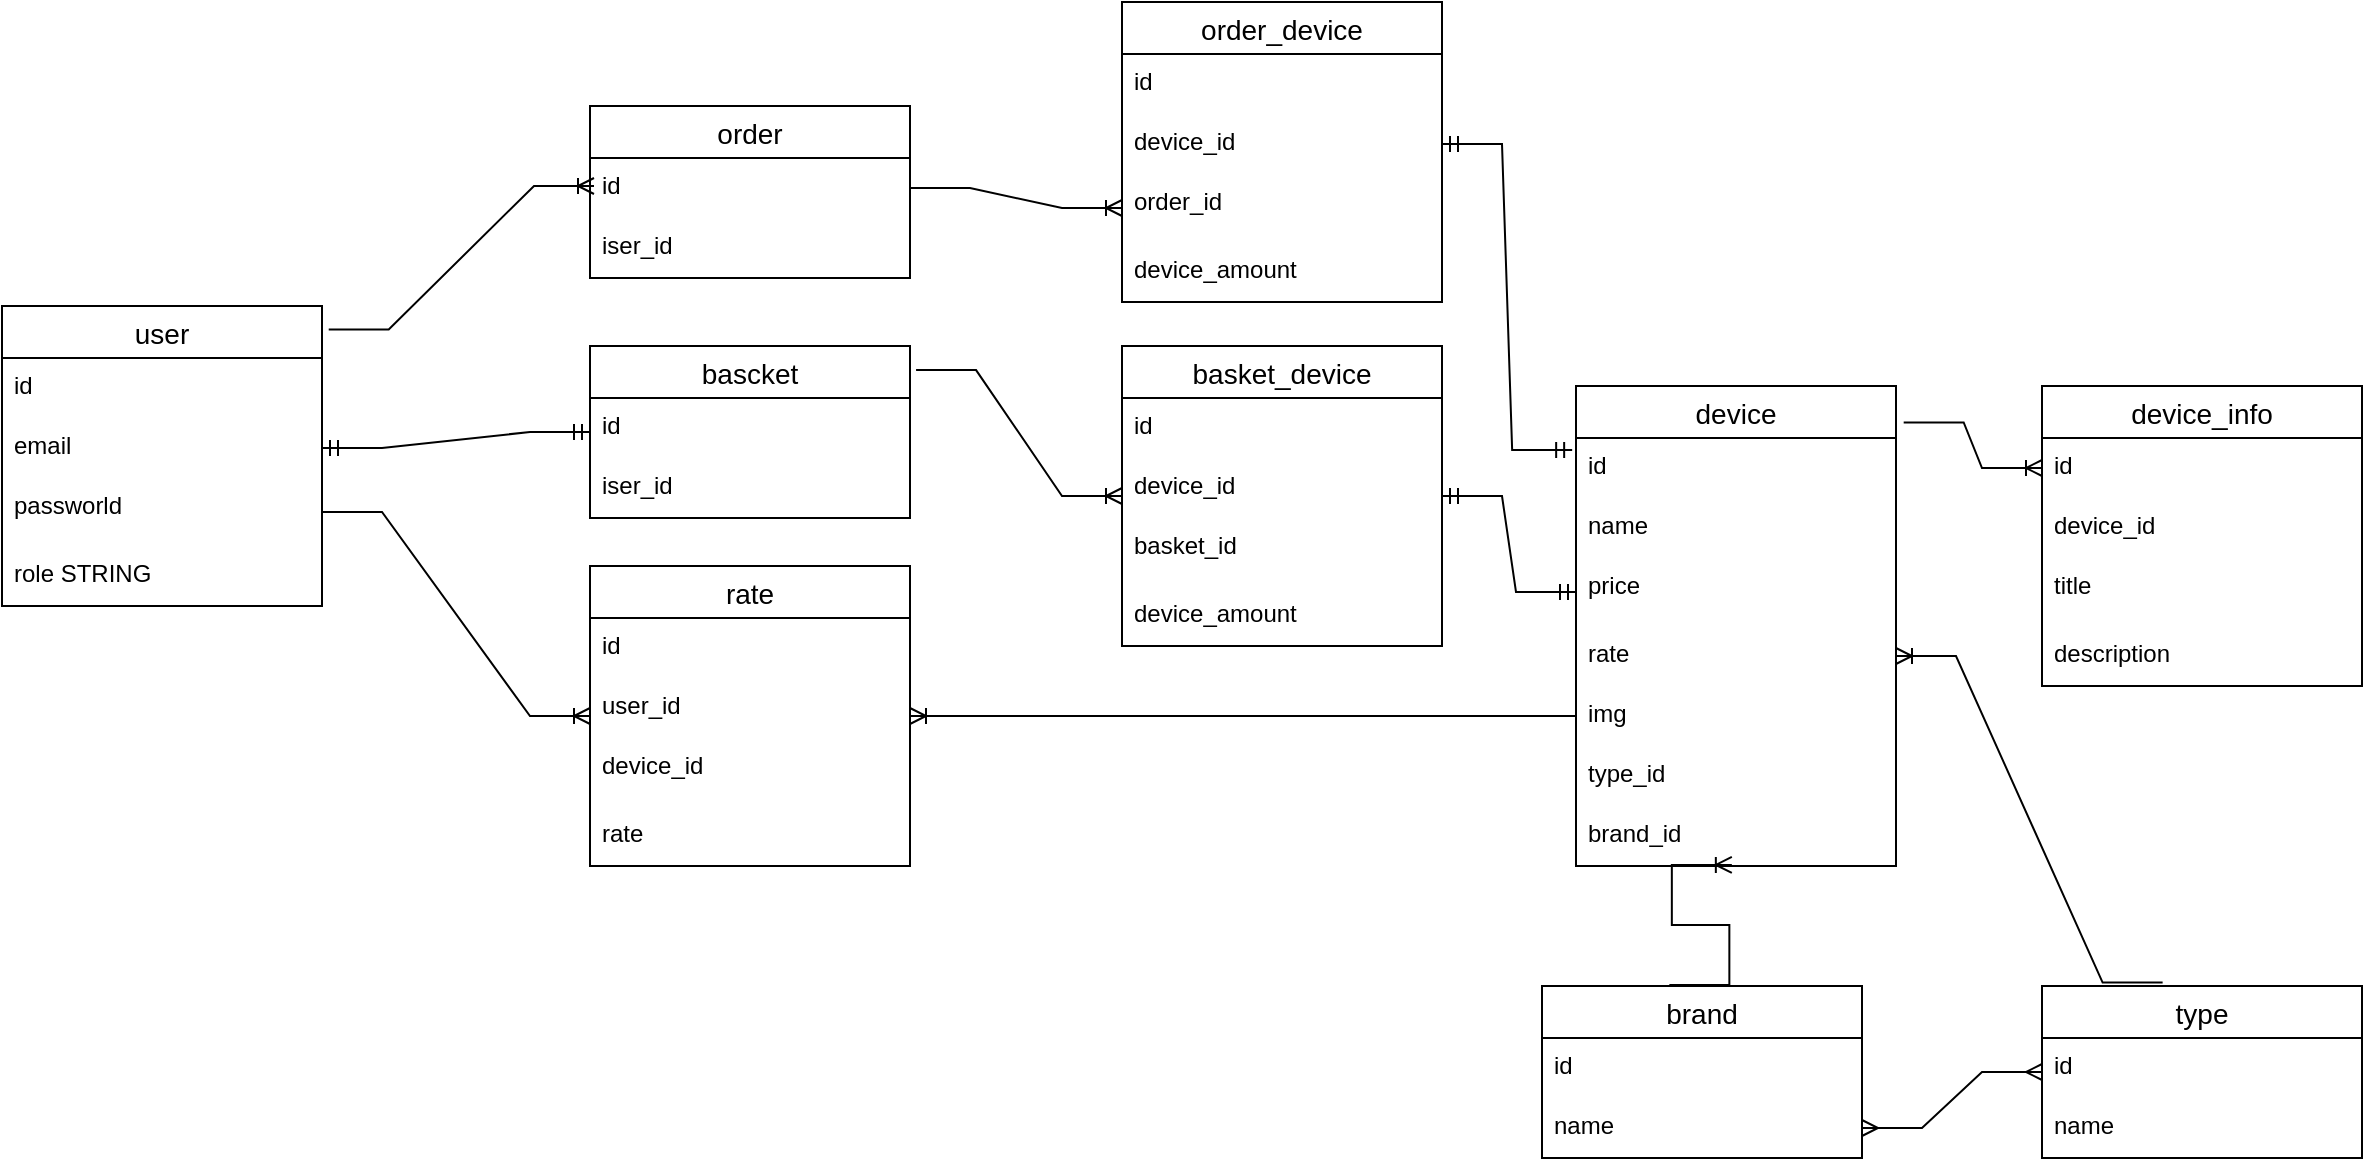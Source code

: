 <mxfile version="18.0.0" type="device"><diagram id="hZeRhW0D8goVzrU_EnbR" name="Page-1"><mxGraphModel dx="1479" dy="544" grid="1" gridSize="10" guides="1" tooltips="1" connect="1" arrows="1" fold="1" page="1" pageScale="1" pageWidth="827" pageHeight="1169" math="0" shadow="0"><root><mxCell id="0"/><mxCell id="1" parent="0"/><mxCell id="SUFD0tpNF5tw418baIag-1" value="user" style="swimlane;fontStyle=0;childLayout=stackLayout;horizontal=1;startSize=26;horizontalStack=0;resizeParent=1;resizeParentMax=0;resizeLast=0;collapsible=1;marginBottom=0;align=center;fontSize=14;" parent="1" vertex="1"><mxGeometry x="40" y="180" width="160" height="150" as="geometry"/></mxCell><mxCell id="SUFD0tpNF5tw418baIag-2" value="id" style="text;strokeColor=none;fillColor=none;spacingLeft=4;spacingRight=4;overflow=hidden;rotatable=0;points=[[0,0.5],[1,0.5]];portConstraint=eastwest;fontSize=12;" parent="SUFD0tpNF5tw418baIag-1" vertex="1"><mxGeometry y="26" width="160" height="30" as="geometry"/></mxCell><mxCell id="SUFD0tpNF5tw418baIag-3" value="email" style="text;strokeColor=none;fillColor=none;spacingLeft=4;spacingRight=4;overflow=hidden;rotatable=0;points=[[0,0.5],[1,0.5]];portConstraint=eastwest;fontSize=12;" parent="SUFD0tpNF5tw418baIag-1" vertex="1"><mxGeometry y="56" width="160" height="30" as="geometry"/></mxCell><mxCell id="SUFD0tpNF5tw418baIag-5" value="passworld" style="text;strokeColor=none;fillColor=none;spacingLeft=4;spacingRight=4;overflow=hidden;rotatable=0;points=[[0,0.5],[1,0.5]];portConstraint=eastwest;fontSize=12;" parent="SUFD0tpNF5tw418baIag-1" vertex="1"><mxGeometry y="86" width="160" height="34" as="geometry"/></mxCell><mxCell id="SUFD0tpNF5tw418baIag-4" value="role STRING" style="text;strokeColor=none;fillColor=none;spacingLeft=4;spacingRight=4;overflow=hidden;rotatable=0;points=[[0,0.5],[1,0.5]];portConstraint=eastwest;fontSize=12;" parent="SUFD0tpNF5tw418baIag-1" vertex="1"><mxGeometry y="120" width="160" height="30" as="geometry"/></mxCell><mxCell id="SUFD0tpNF5tw418baIag-6" value="bascket" style="swimlane;fontStyle=0;childLayout=stackLayout;horizontal=1;startSize=26;horizontalStack=0;resizeParent=1;resizeParentMax=0;resizeLast=0;collapsible=1;marginBottom=0;align=center;fontSize=14;" parent="1" vertex="1"><mxGeometry x="334" y="200" width="160" height="86" as="geometry"/></mxCell><mxCell id="SUFD0tpNF5tw418baIag-7" value="id" style="text;strokeColor=none;fillColor=none;spacingLeft=4;spacingRight=4;overflow=hidden;rotatable=0;points=[[0,0.5],[1,0.5]];portConstraint=eastwest;fontSize=12;" parent="SUFD0tpNF5tw418baIag-6" vertex="1"><mxGeometry y="26" width="160" height="30" as="geometry"/></mxCell><mxCell id="SUFD0tpNF5tw418baIag-8" value="iser_id" style="text;strokeColor=none;fillColor=none;spacingLeft=4;spacingRight=4;overflow=hidden;rotatable=0;points=[[0,0.5],[1,0.5]];portConstraint=eastwest;fontSize=12;" parent="SUFD0tpNF5tw418baIag-6" vertex="1"><mxGeometry y="56" width="160" height="30" as="geometry"/></mxCell><mxCell id="SUFD0tpNF5tw418baIag-11" value="" style="edgeStyle=entityRelationEdgeStyle;fontSize=12;html=1;endArrow=ERmandOne;startArrow=ERmandOne;rounded=0;exitX=1;exitY=0.5;exitDx=0;exitDy=0;" parent="1" source="SUFD0tpNF5tw418baIag-3" target="SUFD0tpNF5tw418baIag-6" edge="1"><mxGeometry width="100" height="100" relative="1" as="geometry"><mxPoint x="314" y="370" as="sourcePoint"/><mxPoint x="414" y="270" as="targetPoint"/></mxGeometry></mxCell><mxCell id="SUFD0tpNF5tw418baIag-14" value="device" style="swimlane;fontStyle=0;childLayout=stackLayout;horizontal=1;startSize=26;horizontalStack=0;resizeParent=1;resizeParentMax=0;resizeLast=0;collapsible=1;marginBottom=0;align=center;fontSize=14;" parent="1" vertex="1"><mxGeometry x="827" y="220" width="160" height="240" as="geometry"/></mxCell><mxCell id="SUFD0tpNF5tw418baIag-15" value="id" style="text;strokeColor=none;fillColor=none;spacingLeft=4;spacingRight=4;overflow=hidden;rotatable=0;points=[[0,0.5],[1,0.5]];portConstraint=eastwest;fontSize=12;" parent="SUFD0tpNF5tw418baIag-14" vertex="1"><mxGeometry y="26" width="160" height="30" as="geometry"/></mxCell><mxCell id="SUFD0tpNF5tw418baIag-16" value="name" style="text;strokeColor=none;fillColor=none;spacingLeft=4;spacingRight=4;overflow=hidden;rotatable=0;points=[[0,0.5],[1,0.5]];portConstraint=eastwest;fontSize=12;" parent="SUFD0tpNF5tw418baIag-14" vertex="1"><mxGeometry y="56" width="160" height="30" as="geometry"/></mxCell><mxCell id="SUFD0tpNF5tw418baIag-17" value="price" style="text;strokeColor=none;fillColor=none;spacingLeft=4;spacingRight=4;overflow=hidden;rotatable=0;points=[[0,0.5],[1,0.5]];portConstraint=eastwest;fontSize=12;" parent="SUFD0tpNF5tw418baIag-14" vertex="1"><mxGeometry y="86" width="160" height="34" as="geometry"/></mxCell><mxCell id="SUFD0tpNF5tw418baIag-21" value="rate" style="text;strokeColor=none;fillColor=none;spacingLeft=4;spacingRight=4;overflow=hidden;rotatable=0;points=[[0,0.5],[1,0.5]];portConstraint=eastwest;fontSize=12;" parent="SUFD0tpNF5tw418baIag-14" vertex="1"><mxGeometry y="120" width="160" height="30" as="geometry"/></mxCell><mxCell id="SUFD0tpNF5tw418baIag-23" value="img" style="text;strokeColor=none;fillColor=none;spacingLeft=4;spacingRight=4;overflow=hidden;rotatable=0;points=[[0,0.5],[1,0.5]];portConstraint=eastwest;fontSize=12;" parent="SUFD0tpNF5tw418baIag-14" vertex="1"><mxGeometry y="150" width="160" height="30" as="geometry"/></mxCell><mxCell id="SUFD0tpNF5tw418baIag-24" value="type_id" style="text;strokeColor=none;fillColor=none;spacingLeft=4;spacingRight=4;overflow=hidden;rotatable=0;points=[[0,0.5],[1,0.5]];portConstraint=eastwest;fontSize=12;" parent="SUFD0tpNF5tw418baIag-14" vertex="1"><mxGeometry y="180" width="160" height="30" as="geometry"/></mxCell><mxCell id="SUFD0tpNF5tw418baIag-22" value="brand_id" style="text;strokeColor=none;fillColor=none;spacingLeft=4;spacingRight=4;overflow=hidden;rotatable=0;points=[[0,0.5],[1,0.5]];portConstraint=eastwest;fontSize=12;" parent="SUFD0tpNF5tw418baIag-14" vertex="1"><mxGeometry y="210" width="160" height="30" as="geometry"/></mxCell><mxCell id="SUFD0tpNF5tw418baIag-25" value="type" style="swimlane;fontStyle=0;childLayout=stackLayout;horizontal=1;startSize=26;horizontalStack=0;resizeParent=1;resizeParentMax=0;resizeLast=0;collapsible=1;marginBottom=0;align=center;fontSize=14;" parent="1" vertex="1"><mxGeometry x="1060" y="520" width="160" height="86" as="geometry"/></mxCell><mxCell id="SUFD0tpNF5tw418baIag-26" value="id" style="text;strokeColor=none;fillColor=none;spacingLeft=4;spacingRight=4;overflow=hidden;rotatable=0;points=[[0,0.5],[1,0.5]];portConstraint=eastwest;fontSize=12;" parent="SUFD0tpNF5tw418baIag-25" vertex="1"><mxGeometry y="26" width="160" height="30" as="geometry"/></mxCell><mxCell id="SUFD0tpNF5tw418baIag-27" value="name" style="text;strokeColor=none;fillColor=none;spacingLeft=4;spacingRight=4;overflow=hidden;rotatable=0;points=[[0,0.5],[1,0.5]];portConstraint=eastwest;fontSize=12;" parent="SUFD0tpNF5tw418baIag-25" vertex="1"><mxGeometry y="56" width="160" height="30" as="geometry"/></mxCell><mxCell id="SUFD0tpNF5tw418baIag-30" value="brand" style="swimlane;fontStyle=0;childLayout=stackLayout;horizontal=1;startSize=26;horizontalStack=0;resizeParent=1;resizeParentMax=0;resizeLast=0;collapsible=1;marginBottom=0;align=center;fontSize=14;" parent="1" vertex="1"><mxGeometry x="810" y="520" width="160" height="86" as="geometry"/></mxCell><mxCell id="SUFD0tpNF5tw418baIag-31" value="id" style="text;strokeColor=none;fillColor=none;spacingLeft=4;spacingRight=4;overflow=hidden;rotatable=0;points=[[0,0.5],[1,0.5]];portConstraint=eastwest;fontSize=12;" parent="SUFD0tpNF5tw418baIag-30" vertex="1"><mxGeometry y="26" width="160" height="30" as="geometry"/></mxCell><mxCell id="SUFD0tpNF5tw418baIag-32" value="name" style="text;strokeColor=none;fillColor=none;spacingLeft=4;spacingRight=4;overflow=hidden;rotatable=0;points=[[0,0.5],[1,0.5]];portConstraint=eastwest;fontSize=12;" parent="SUFD0tpNF5tw418baIag-30" vertex="1"><mxGeometry y="56" width="160" height="30" as="geometry"/></mxCell><mxCell id="SUFD0tpNF5tw418baIag-35" value="" style="edgeStyle=entityRelationEdgeStyle;fontSize=12;html=1;endArrow=ERoneToMany;rounded=0;exitX=0.377;exitY=-0.02;exitDx=0;exitDy=0;exitPerimeter=0;entryX=1;entryY=0.5;entryDx=0;entryDy=0;" parent="1" source="SUFD0tpNF5tw418baIag-25" target="SUFD0tpNF5tw418baIag-21" edge="1"><mxGeometry width="100" height="100" relative="1" as="geometry"><mxPoint x="210" y="460" as="sourcePoint"/><mxPoint x="1130" y="410" as="targetPoint"/></mxGeometry></mxCell><mxCell id="SUFD0tpNF5tw418baIag-36" value="" style="edgeStyle=entityRelationEdgeStyle;fontSize=12;html=1;endArrow=ERoneToMany;rounded=0;entryX=0.487;entryY=0.983;entryDx=0;entryDy=0;entryPerimeter=0;exitX=0.398;exitY=-0.006;exitDx=0;exitDy=0;exitPerimeter=0;" parent="1" source="SUFD0tpNF5tw418baIag-30" target="SUFD0tpNF5tw418baIag-22" edge="1"><mxGeometry width="100" height="100" relative="1" as="geometry"><mxPoint x="810" y="510" as="sourcePoint"/><mxPoint x="760" y="580" as="targetPoint"/></mxGeometry></mxCell><mxCell id="SUFD0tpNF5tw418baIag-37" value="" style="edgeStyle=entityRelationEdgeStyle;fontSize=12;html=1;endArrow=ERmany;startArrow=ERmany;rounded=0;exitX=1;exitY=0.5;exitDx=0;exitDy=0;" parent="1" source="SUFD0tpNF5tw418baIag-32" target="SUFD0tpNF5tw418baIag-25" edge="1"><mxGeometry width="100" height="100" relative="1" as="geometry"><mxPoint x="400" y="580" as="sourcePoint"/><mxPoint x="450" y="530" as="targetPoint"/></mxGeometry></mxCell><mxCell id="SUFD0tpNF5tw418baIag-38" value="device_info" style="swimlane;fontStyle=0;childLayout=stackLayout;horizontal=1;startSize=26;horizontalStack=0;resizeParent=1;resizeParentMax=0;resizeLast=0;collapsible=1;marginBottom=0;align=center;fontSize=14;" parent="1" vertex="1"><mxGeometry x="1060" y="220" width="160" height="150" as="geometry"/></mxCell><mxCell id="SUFD0tpNF5tw418baIag-39" value="id" style="text;strokeColor=none;fillColor=none;spacingLeft=4;spacingRight=4;overflow=hidden;rotatable=0;points=[[0,0.5],[1,0.5]];portConstraint=eastwest;fontSize=12;" parent="SUFD0tpNF5tw418baIag-38" vertex="1"><mxGeometry y="26" width="160" height="30" as="geometry"/></mxCell><mxCell id="SUFD0tpNF5tw418baIag-40" value="device_id" style="text;strokeColor=none;fillColor=none;spacingLeft=4;spacingRight=4;overflow=hidden;rotatable=0;points=[[0,0.5],[1,0.5]];portConstraint=eastwest;fontSize=12;" parent="SUFD0tpNF5tw418baIag-38" vertex="1"><mxGeometry y="56" width="160" height="30" as="geometry"/></mxCell><mxCell id="SUFD0tpNF5tw418baIag-41" value="title" style="text;strokeColor=none;fillColor=none;spacingLeft=4;spacingRight=4;overflow=hidden;rotatable=0;points=[[0,0.5],[1,0.5]];portConstraint=eastwest;fontSize=12;" parent="SUFD0tpNF5tw418baIag-38" vertex="1"><mxGeometry y="86" width="160" height="34" as="geometry"/></mxCell><mxCell id="SUFD0tpNF5tw418baIag-42" value="description" style="text;strokeColor=none;fillColor=none;spacingLeft=4;spacingRight=4;overflow=hidden;rotatable=0;points=[[0,0.5],[1,0.5]];portConstraint=eastwest;fontSize=12;" parent="SUFD0tpNF5tw418baIag-38" vertex="1"><mxGeometry y="120" width="160" height="30" as="geometry"/></mxCell><mxCell id="SUFD0tpNF5tw418baIag-43" value="" style="edgeStyle=entityRelationEdgeStyle;fontSize=12;html=1;endArrow=ERoneToMany;rounded=0;exitX=1.024;exitY=0.076;exitDx=0;exitDy=0;exitPerimeter=0;" parent="1" source="SUFD0tpNF5tw418baIag-14" edge="1" target="SUFD0tpNF5tw418baIag-39"><mxGeometry width="100" height="100" relative="1" as="geometry"><mxPoint x="360" y="690" as="sourcePoint"/><mxPoint x="1060" y="220" as="targetPoint"/></mxGeometry></mxCell><mxCell id="SUFD0tpNF5tw418baIag-44" value="basket_device" style="swimlane;fontStyle=0;childLayout=stackLayout;horizontal=1;startSize=26;horizontalStack=0;resizeParent=1;resizeParentMax=0;resizeLast=0;collapsible=1;marginBottom=0;align=center;fontSize=14;" parent="1" vertex="1"><mxGeometry x="600" y="200" width="160" height="150" as="geometry"/></mxCell><mxCell id="SUFD0tpNF5tw418baIag-45" value="id" style="text;strokeColor=none;fillColor=none;spacingLeft=4;spacingRight=4;overflow=hidden;rotatable=0;points=[[0,0.5],[1,0.5]];portConstraint=eastwest;fontSize=12;" parent="SUFD0tpNF5tw418baIag-44" vertex="1"><mxGeometry y="26" width="160" height="30" as="geometry"/></mxCell><mxCell id="SUFD0tpNF5tw418baIag-46" value="device_id" style="text;strokeColor=none;fillColor=none;spacingLeft=4;spacingRight=4;overflow=hidden;rotatable=0;points=[[0,0.5],[1,0.5]];portConstraint=eastwest;fontSize=12;" parent="SUFD0tpNF5tw418baIag-44" vertex="1"><mxGeometry y="56" width="160" height="30" as="geometry"/></mxCell><mxCell id="SUFD0tpNF5tw418baIag-48" value="basket_id" style="text;strokeColor=none;fillColor=none;spacingLeft=4;spacingRight=4;overflow=hidden;rotatable=0;points=[[0,0.5],[1,0.5]];portConstraint=eastwest;fontSize=12;" parent="SUFD0tpNF5tw418baIag-44" vertex="1"><mxGeometry y="86" width="160" height="34" as="geometry"/></mxCell><mxCell id="YWA_Ww9ENnkFtok94tXo-1" value="device_amount" style="text;strokeColor=none;fillColor=none;spacingLeft=4;spacingRight=4;overflow=hidden;rotatable=0;points=[[0,0.5],[1,0.5]];portConstraint=eastwest;fontSize=12;" parent="SUFD0tpNF5tw418baIag-44" vertex="1"><mxGeometry y="120" width="160" height="30" as="geometry"/></mxCell><mxCell id="SUFD0tpNF5tw418baIag-49" value="" style="edgeStyle=entityRelationEdgeStyle;fontSize=12;html=1;endArrow=ERoneToMany;rounded=0;exitX=1.019;exitY=0.14;exitDx=0;exitDy=0;exitPerimeter=0;" parent="1" source="SUFD0tpNF5tw418baIag-6" target="SUFD0tpNF5tw418baIag-44" edge="1"><mxGeometry width="100" height="100" relative="1" as="geometry"><mxPoint x="360" y="390" as="sourcePoint"/><mxPoint x="460" y="290" as="targetPoint"/></mxGeometry></mxCell><mxCell id="SUFD0tpNF5tw418baIag-50" value="" style="edgeStyle=entityRelationEdgeStyle;fontSize=12;html=1;endArrow=ERmandOne;startArrow=ERmandOne;rounded=0;exitX=0;exitY=0.5;exitDx=0;exitDy=0;" parent="1" source="SUFD0tpNF5tw418baIag-17" target="SUFD0tpNF5tw418baIag-44" edge="1"><mxGeometry width="100" height="100" relative="1" as="geometry"><mxPoint x="380" y="390" as="sourcePoint"/><mxPoint x="480" y="290" as="targetPoint"/></mxGeometry></mxCell><mxCell id="SUFD0tpNF5tw418baIag-52" value="rate" style="swimlane;fontStyle=0;childLayout=stackLayout;horizontal=1;startSize=26;horizontalStack=0;resizeParent=1;resizeParentMax=0;resizeLast=0;collapsible=1;marginBottom=0;align=center;fontSize=14;" parent="1" vertex="1"><mxGeometry x="334" y="310" width="160" height="150" as="geometry"/></mxCell><mxCell id="SUFD0tpNF5tw418baIag-53" value="id" style="text;strokeColor=none;fillColor=none;spacingLeft=4;spacingRight=4;overflow=hidden;rotatable=0;points=[[0,0.5],[1,0.5]];portConstraint=eastwest;fontSize=12;" parent="SUFD0tpNF5tw418baIag-52" vertex="1"><mxGeometry y="26" width="160" height="30" as="geometry"/></mxCell><mxCell id="SUFD0tpNF5tw418baIag-54" value="user_id" style="text;strokeColor=none;fillColor=none;spacingLeft=4;spacingRight=4;overflow=hidden;rotatable=0;points=[[0,0.5],[1,0.5]];portConstraint=eastwest;fontSize=12;" parent="SUFD0tpNF5tw418baIag-52" vertex="1"><mxGeometry y="56" width="160" height="30" as="geometry"/></mxCell><mxCell id="SUFD0tpNF5tw418baIag-55" value="device_id" style="text;strokeColor=none;fillColor=none;spacingLeft=4;spacingRight=4;overflow=hidden;rotatable=0;points=[[0,0.5],[1,0.5]];portConstraint=eastwest;fontSize=12;" parent="SUFD0tpNF5tw418baIag-52" vertex="1"><mxGeometry y="86" width="160" height="34" as="geometry"/></mxCell><mxCell id="SUFD0tpNF5tw418baIag-56" value="rate" style="text;strokeColor=none;fillColor=none;spacingLeft=4;spacingRight=4;overflow=hidden;rotatable=0;points=[[0,0.5],[1,0.5]];portConstraint=eastwest;fontSize=12;" parent="SUFD0tpNF5tw418baIag-52" vertex="1"><mxGeometry y="120" width="160" height="30" as="geometry"/></mxCell><mxCell id="SUFD0tpNF5tw418baIag-57" value="" style="edgeStyle=entityRelationEdgeStyle;fontSize=12;html=1;endArrow=ERoneToMany;rounded=0;" parent="1" source="SUFD0tpNF5tw418baIag-5" target="SUFD0tpNF5tw418baIag-52" edge="1"><mxGeometry width="100" height="100" relative="1" as="geometry"><mxPoint x="330" y="460" as="sourcePoint"/><mxPoint x="490" y="420" as="targetPoint"/></mxGeometry></mxCell><mxCell id="SUFD0tpNF5tw418baIag-58" value="" style="edgeStyle=entityRelationEdgeStyle;fontSize=12;html=1;endArrow=ERoneToMany;rounded=0;exitX=0;exitY=0.5;exitDx=0;exitDy=0;" parent="1" source="SUFD0tpNF5tw418baIag-23" target="SUFD0tpNF5tw418baIag-52" edge="1"><mxGeometry width="100" height="100" relative="1" as="geometry"><mxPoint x="510" y="310" as="sourcePoint"/><mxPoint x="430" y="360" as="targetPoint"/></mxGeometry></mxCell><mxCell id="IkXxFlftjOC6oyxYw-Yh-1" value="order" style="swimlane;fontStyle=0;childLayout=stackLayout;horizontal=1;startSize=26;horizontalStack=0;resizeParent=1;resizeParentMax=0;resizeLast=0;collapsible=1;marginBottom=0;align=center;fontSize=14;" vertex="1" parent="1"><mxGeometry x="334" y="80" width="160" height="86" as="geometry"/></mxCell><mxCell id="IkXxFlftjOC6oyxYw-Yh-2" value="id" style="text;strokeColor=none;fillColor=none;spacingLeft=4;spacingRight=4;overflow=hidden;rotatable=0;points=[[0,0.5],[1,0.5]];portConstraint=eastwest;fontSize=12;" vertex="1" parent="IkXxFlftjOC6oyxYw-Yh-1"><mxGeometry y="26" width="160" height="30" as="geometry"/></mxCell><mxCell id="IkXxFlftjOC6oyxYw-Yh-3" value="iser_id" style="text;strokeColor=none;fillColor=none;spacingLeft=4;spacingRight=4;overflow=hidden;rotatable=0;points=[[0,0.5],[1,0.5]];portConstraint=eastwest;fontSize=12;" vertex="1" parent="IkXxFlftjOC6oyxYw-Yh-1"><mxGeometry y="56" width="160" height="30" as="geometry"/></mxCell><mxCell id="IkXxFlftjOC6oyxYw-Yh-4" value="order_device" style="swimlane;fontStyle=0;childLayout=stackLayout;horizontal=1;startSize=26;horizontalStack=0;resizeParent=1;resizeParentMax=0;resizeLast=0;collapsible=1;marginBottom=0;align=center;fontSize=14;" vertex="1" parent="1"><mxGeometry x="600" y="28" width="160" height="150" as="geometry"/></mxCell><mxCell id="IkXxFlftjOC6oyxYw-Yh-5" value="id" style="text;strokeColor=none;fillColor=none;spacingLeft=4;spacingRight=4;overflow=hidden;rotatable=0;points=[[0,0.5],[1,0.5]];portConstraint=eastwest;fontSize=12;" vertex="1" parent="IkXxFlftjOC6oyxYw-Yh-4"><mxGeometry y="26" width="160" height="30" as="geometry"/></mxCell><mxCell id="IkXxFlftjOC6oyxYw-Yh-6" value="device_id" style="text;strokeColor=none;fillColor=none;spacingLeft=4;spacingRight=4;overflow=hidden;rotatable=0;points=[[0,0.5],[1,0.5]];portConstraint=eastwest;fontSize=12;" vertex="1" parent="IkXxFlftjOC6oyxYw-Yh-4"><mxGeometry y="56" width="160" height="30" as="geometry"/></mxCell><mxCell id="IkXxFlftjOC6oyxYw-Yh-7" value="order_id" style="text;strokeColor=none;fillColor=none;spacingLeft=4;spacingRight=4;overflow=hidden;rotatable=0;points=[[0,0.5],[1,0.5]];portConstraint=eastwest;fontSize=12;" vertex="1" parent="IkXxFlftjOC6oyxYw-Yh-4"><mxGeometry y="86" width="160" height="34" as="geometry"/></mxCell><mxCell id="IkXxFlftjOC6oyxYw-Yh-8" value="device_amount" style="text;strokeColor=none;fillColor=none;spacingLeft=4;spacingRight=4;overflow=hidden;rotatable=0;points=[[0,0.5],[1,0.5]];portConstraint=eastwest;fontSize=12;" vertex="1" parent="IkXxFlftjOC6oyxYw-Yh-4"><mxGeometry y="120" width="160" height="30" as="geometry"/></mxCell><mxCell id="IkXxFlftjOC6oyxYw-Yh-10" value="" style="edgeStyle=entityRelationEdgeStyle;fontSize=12;html=1;endArrow=ERoneToMany;rounded=0;entryX=0;entryY=0.5;entryDx=0;entryDy=0;exitX=1;exitY=0.5;exitDx=0;exitDy=0;" edge="1" parent="1" source="IkXxFlftjOC6oyxYw-Yh-2" target="IkXxFlftjOC6oyxYw-Yh-7"><mxGeometry width="100" height="100" relative="1" as="geometry"><mxPoint x="494" y="70" as="sourcePoint"/><mxPoint x="596.96" y="134.48" as="targetPoint"/></mxGeometry></mxCell><mxCell id="IkXxFlftjOC6oyxYw-Yh-11" value="" style="edgeStyle=entityRelationEdgeStyle;fontSize=12;html=1;endArrow=ERmandOne;startArrow=ERmandOne;rounded=0;entryX=1;entryY=0.5;entryDx=0;entryDy=0;exitX=-0.012;exitY=0.2;exitDx=0;exitDy=0;exitPerimeter=0;" edge="1" parent="1" source="SUFD0tpNF5tw418baIag-15" target="IkXxFlftjOC6oyxYw-Yh-6"><mxGeometry width="100" height="100" relative="1" as="geometry"><mxPoint x="910" y="130" as="sourcePoint"/><mxPoint x="800" y="95.08" as="targetPoint"/></mxGeometry></mxCell><mxCell id="IkXxFlftjOC6oyxYw-Yh-14" value="" style="edgeStyle=entityRelationEdgeStyle;fontSize=12;html=1;endArrow=ERoneToMany;rounded=0;entryX=0;entryY=0.5;entryDx=0;entryDy=0;exitX=1.021;exitY=0.078;exitDx=0;exitDy=0;exitPerimeter=0;" edge="1" parent="1" source="SUFD0tpNF5tw418baIag-1"><mxGeometry width="100" height="100" relative="1" as="geometry"><mxPoint x="220" y="148" as="sourcePoint"/><mxPoint x="336" y="120" as="targetPoint"/></mxGeometry></mxCell></root></mxGraphModel></diagram></mxfile>